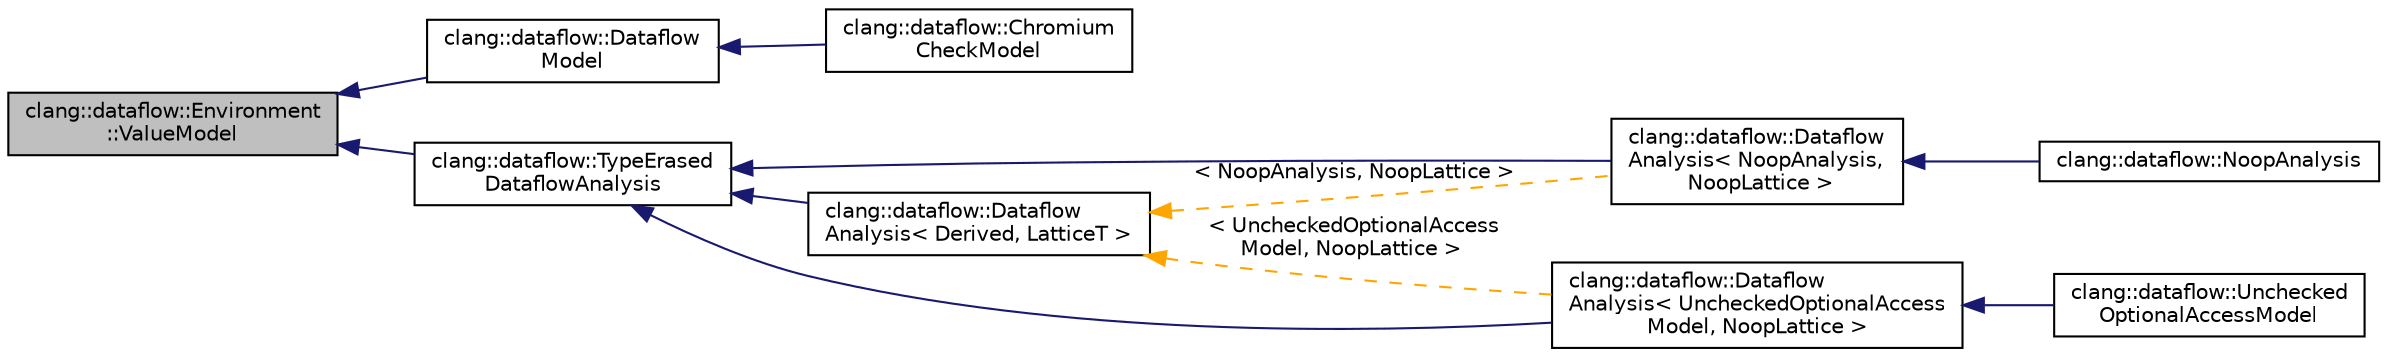 digraph "clang::dataflow::Environment::ValueModel"
{
 // LATEX_PDF_SIZE
  bgcolor="transparent";
  edge [fontname="Helvetica",fontsize="10",labelfontname="Helvetica",labelfontsize="10"];
  node [fontname="Helvetica",fontsize="10",shape=record];
  rankdir="LR";
  Node1 [label="clang::dataflow::Environment\l::ValueModel",height=0.2,width=0.4,color="black", fillcolor="grey75", style="filled", fontcolor="black",tooltip="Supplements Environment with non-standard comparison and join operations."];
  Node1 -> Node2 [dir="back",color="midnightblue",fontsize="10",style="solid",fontname="Helvetica"];
  Node2 [label="clang::dataflow::Dataflow\lModel",height=0.2,width=0.4,color="black",URL="$classclang_1_1dataflow_1_1DataflowModel.html",tooltip="Abstract base class for dataflow \"models\": reusable analysis components that model a particular aspec..."];
  Node2 -> Node3 [dir="back",color="midnightblue",fontsize="10",style="solid",fontname="Helvetica"];
  Node3 [label="clang::dataflow::Chromium\lCheckModel",height=0.2,width=0.4,color="black",URL="$classclang_1_1dataflow_1_1ChromiumCheckModel.html",tooltip="Models the behavior of Chromium's CHECK, DCHECK, etc."];
  Node1 -> Node4 [dir="back",color="midnightblue",fontsize="10",style="solid",fontname="Helvetica"];
  Node4 [label="clang::dataflow::TypeErased\lDataflowAnalysis",height=0.2,width=0.4,color="black",URL="$classclang_1_1dataflow_1_1TypeErasedDataflowAnalysis.html",tooltip="Type-erased base class for dataflow analyses built on a single lattice type."];
  Node4 -> Node5 [dir="back",color="midnightblue",fontsize="10",style="solid",fontname="Helvetica"];
  Node5 [label="clang::dataflow::Dataflow\lAnalysis\< Derived, LatticeT \>",height=0.2,width=0.4,color="black",URL="$classclang_1_1dataflow_1_1DataflowAnalysis.html",tooltip="Base class template for dataflow analyses built on a single lattice type."];
  Node5 -> Node6 [dir="back",color="orange",fontsize="10",style="dashed",label=" \< UncheckedOptionalAccess\lModel, NoopLattice \>" ,fontname="Helvetica"];
  Node6 [label="clang::dataflow::Dataflow\lAnalysis\< UncheckedOptionalAccess\lModel, NoopLattice \>",height=0.2,width=0.4,color="black",URL="$classclang_1_1dataflow_1_1DataflowAnalysis.html",tooltip=" "];
  Node6 -> Node7 [dir="back",color="midnightblue",fontsize="10",style="solid",fontname="Helvetica"];
  Node7 [label="clang::dataflow::Unchecked\lOptionalAccessModel",height=0.2,width=0.4,color="black",URL="$classclang_1_1dataflow_1_1UncheckedOptionalAccessModel.html",tooltip="Dataflow analysis that models whether optionals hold values or not."];
  Node5 -> Node8 [dir="back",color="orange",fontsize="10",style="dashed",label=" \< NoopAnalysis, NoopLattice \>" ,fontname="Helvetica"];
  Node8 [label="clang::dataflow::Dataflow\lAnalysis\< NoopAnalysis,\l NoopLattice \>",height=0.2,width=0.4,color="black",URL="$classclang_1_1dataflow_1_1DataflowAnalysis.html",tooltip=" "];
  Node8 -> Node9 [dir="back",color="midnightblue",fontsize="10",style="solid",fontname="Helvetica"];
  Node9 [label="clang::dataflow::NoopAnalysis",height=0.2,width=0.4,color="black",URL="$classclang_1_1dataflow_1_1NoopAnalysis.html",tooltip=" "];
  Node4 -> Node8 [dir="back",color="midnightblue",fontsize="10",style="solid",fontname="Helvetica"];
  Node4 -> Node6 [dir="back",color="midnightblue",fontsize="10",style="solid",fontname="Helvetica"];
}

